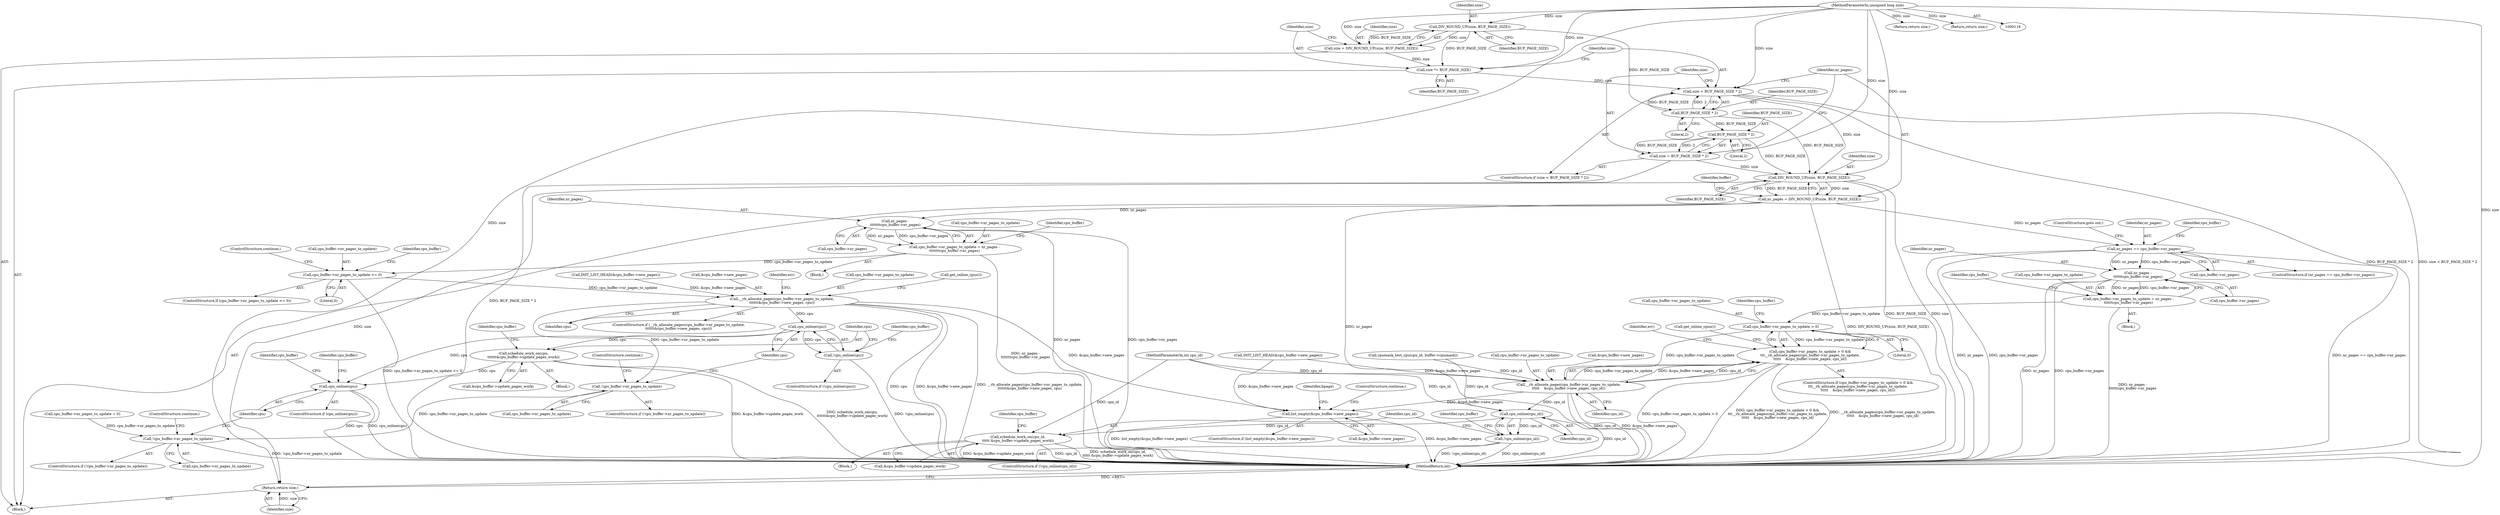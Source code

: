 digraph "1_linux_59643d1535eb220668692a5359de22545af579f6@del" {
"1000167" [label="(Call,DIV_ROUND_UP(size, BUF_PAGE_SIZE))"];
"1000155" [label="(Call,size < BUF_PAGE_SIZE * 2)"];
"1000151" [label="(Call,size *= BUF_PAGE_SIZE)"];
"1000148" [label="(Call,DIV_ROUND_UP(size, BUF_PAGE_SIZE))"];
"1000118" [label="(MethodParameterIn,unsigned long size)"];
"1000146" [label="(Call,size = DIV_ROUND_UP(size, BUF_PAGE_SIZE))"];
"1000157" [label="(Call,BUF_PAGE_SIZE * 2)"];
"1000160" [label="(Call,size = BUF_PAGE_SIZE * 2)"];
"1000162" [label="(Call,BUF_PAGE_SIZE * 2)"];
"1000165" [label="(Call,nr_pages = DIV_ROUND_UP(size, BUF_PAGE_SIZE))"];
"1000201" [label="(Call,nr_pages -\n\t\t\t\t\t\t\tcpu_buffer->nr_pages)"];
"1000197" [label="(Call,cpu_buffer->nr_pages_to_update = nr_pages -\n\t\t\t\t\t\t\tcpu_buffer->nr_pages)"];
"1000207" [label="(Call,cpu_buffer->nr_pages_to_update <= 0)"];
"1000219" [label="(Call,__rb_allocate_pages(cpu_buffer->nr_pages_to_update,\n\t\t\t\t\t\t&cpu_buffer->new_pages, cpu))"];
"1000244" [label="(Call,!cpu_buffer->nr_pages_to_update)"];
"1000278" [label="(Call,!cpu_buffer->nr_pages_to_update)"];
"1000251" [label="(Call,cpu_online(cpu))"];
"1000250" [label="(Call,!cpu_online(cpu))"];
"1000263" [label="(Call,schedule_work_on(cpu,\n\t\t\t\t\t\t&cpu_buffer->update_pages_work))"];
"1000284" [label="(Call,cpu_online(cpu))"];
"1000436" [label="(Call,list_empty(&cpu_buffer->new_pages))"];
"1000315" [label="(Call,nr_pages == cpu_buffer->nr_pages)"];
"1000325" [label="(Call,nr_pages -\n\t\t\t\t\t\tcpu_buffer->nr_pages)"];
"1000321" [label="(Call,cpu_buffer->nr_pages_to_update = nr_pages -\n\t\t\t\t\t\tcpu_buffer->nr_pages)"];
"1000337" [label="(Call,cpu_buffer->nr_pages_to_update > 0)"];
"1000336" [label="(Call,cpu_buffer->nr_pages_to_update > 0 &&\n\t\t\t__rb_allocate_pages(cpu_buffer->nr_pages_to_update,\n\t\t\t\t\t    &cpu_buffer->new_pages, cpu_id))"];
"1000342" [label="(Call,__rb_allocate_pages(cpu_buffer->nr_pages_to_update,\n\t\t\t\t\t    &cpu_buffer->new_pages, cpu_id))"];
"1000360" [label="(Call,cpu_online(cpu_id))"];
"1000359" [label="(Call,!cpu_online(cpu_id))"];
"1000366" [label="(Call,schedule_work_on(cpu_id,\n\t\t\t\t\t &cpu_buffer->update_pages_work))"];
"1000417" [label="(Return,return size;)"];
"1000278" [label="(Call,!cpu_buffer->nr_pages_to_update)"];
"1000323" [label="(Identifier,cpu_buffer)"];
"1000358" [label="(ControlStructure,if (!cpu_online(cpu_id)))"];
"1000367" [label="(Identifier,cpu_id)"];
"1000285" [label="(Identifier,cpu)"];
"1000206" [label="(ControlStructure,if (cpu_buffer->nr_pages_to_update <= 0))"];
"1000344" [label="(Identifier,cpu_buffer)"];
"1000219" [label="(Call,__rb_allocate_pages(cpu_buffer->nr_pages_to_update,\n\t\t\t\t\t\t&cpu_buffer->new_pages, cpu))"];
"1000174" [label="(Identifier,buffer)"];
"1000197" [label="(Call,cpu_buffer->nr_pages_to_update = nr_pages -\n\t\t\t\t\t\t\tcpu_buffer->nr_pages)"];
"1000320" [label="(ControlStructure,goto out;)"];
"1000208" [label="(Call,cpu_buffer->nr_pages_to_update)"];
"1000326" [label="(Identifier,nr_pages)"];
"1000189" [label="(Block,)"];
"1000249" [label="(ControlStructure,if (!cpu_online(cpu)))"];
"1000209" [label="(Identifier,cpu_buffer)"];
"1000436" [label="(Call,list_empty(&cpu_buffer->new_pages))"];
"1000336" [label="(Call,cpu_buffer->nr_pages_to_update > 0 &&\n\t\t\t__rb_allocate_pages(cpu_buffer->nr_pages_to_update,\n\t\t\t\t\t    &cpu_buffer->new_pages, cpu_id))"];
"1000277" [label="(ControlStructure,if (!cpu_buffer->nr_pages_to_update))"];
"1000255" [label="(Identifier,cpu_buffer)"];
"1000333" [label="(Identifier,cpu_buffer)"];
"1000147" [label="(Identifier,size)"];
"1000119" [label="(MethodParameterIn,int cpu_id)"];
"1000317" [label="(Call,cpu_buffer->nr_pages)"];
"1000162" [label="(Call,BUF_PAGE_SIZE * 2)"];
"1000198" [label="(Call,cpu_buffer->nr_pages_to_update)"];
"1000244" [label="(Call,!cpu_buffer->nr_pages_to_update)"];
"1000283" [label="(ControlStructure,if (cpu_online(cpu)))"];
"1000330" [label="(Call,INIT_LIST_HEAD(&cpu_buffer->new_pages))"];
"1000216" [label="(Identifier,cpu_buffer)"];
"1000360" [label="(Call,cpu_online(cpu_id))"];
"1000160" [label="(Call,size = BUF_PAGE_SIZE * 2)"];
"1000282" [label="(ControlStructure,continue;)"];
"1000168" [label="(Identifier,size)"];
"1000314" [label="(ControlStructure,if (nr_pages == cpu_buffer->nr_pages))"];
"1000363" [label="(Identifier,cpu_buffer)"];
"1000435" [label="(ControlStructure,if (list_empty(&cpu_buffer->new_pages)))"];
"1000248" [label="(ControlStructure,continue;)"];
"1000157" [label="(Call,BUF_PAGE_SIZE * 2)"];
"1000230" [label="(Identifier,err)"];
"1000353" [label="(Identifier,err)"];
"1000169" [label="(Identifier,BUF_PAGE_SIZE)"];
"1000301" [label="(Call,cpumask_test_cpu(cpu_id, buffer->cpumask))"];
"1000418" [label="(Identifier,size)"];
"1000271" [label="(Identifier,cpu_buffer)"];
"1000148" [label="(Call,DIV_ROUND_UP(size, BUF_PAGE_SIZE))"];
"1000220" [label="(Call,cpu_buffer->nr_pages_to_update)"];
"1000350" [label="(Identifier,cpu_id)"];
"1000316" [label="(Identifier,nr_pages)"];
"1000251" [label="(Call,cpu_online(cpu))"];
"1000120" [label="(Block,)"];
"1000256" [label="(Call,cpu_buffer->nr_pages_to_update = 0)"];
"1000151" [label="(Call,size *= BUF_PAGE_SIZE)"];
"1000156" [label="(Identifier,size)"];
"1000357" [label="(Call,get_online_cpus())"];
"1000375" [label="(Identifier,cpu_buffer)"];
"1000315" [label="(Call,nr_pages == cpu_buffer->nr_pages)"];
"1000368" [label="(Call,&cpu_buffer->update_pages_work)"];
"1000149" [label="(Identifier,size)"];
"1000446" [label="(Identifier,bpage)"];
"1000167" [label="(Call,DIV_ROUND_UP(size, BUF_PAGE_SIZE))"];
"1000341" [label="(Literal,0)"];
"1000359" [label="(Call,!cpu_online(cpu_id))"];
"1000211" [label="(Literal,0)"];
"1000150" [label="(Identifier,BUF_PAGE_SIZE)"];
"1000144" [label="(Return,return size;)"];
"1000325" [label="(Call,nr_pages -\n\t\t\t\t\t\tcpu_buffer->nr_pages)"];
"1000227" [label="(Identifier,cpu)"];
"1000131" [label="(Return,return size;)"];
"1000361" [label="(Identifier,cpu_id)"];
"1000234" [label="(Call,get_online_cpus())"];
"1000213" [label="(Call,INIT_LIST_HEAD(&cpu_buffer->new_pages))"];
"1000223" [label="(Call,&cpu_buffer->new_pages)"];
"1000366" [label="(Call,schedule_work_on(cpu_id,\n\t\t\t\t\t &cpu_buffer->update_pages_work))"];
"1000417" [label="(Return,return size;)"];
"1000207" [label="(Call,cpu_buffer->nr_pages_to_update <= 0)"];
"1000166" [label="(Identifier,nr_pages)"];
"1000365" [label="(Block,)"];
"1000265" [label="(Call,&cpu_buffer->update_pages_work)"];
"1000252" [label="(Identifier,cpu)"];
"1000212" [label="(ControlStructure,continue;)"];
"1000153" [label="(Identifier,BUF_PAGE_SIZE)"];
"1000337" [label="(Call,cpu_buffer->nr_pages_to_update > 0)"];
"1000335" [label="(ControlStructure,if (cpu_buffer->nr_pages_to_update > 0 &&\n\t\t\t__rb_allocate_pages(cpu_buffer->nr_pages_to_update,\n\t\t\t\t\t    &cpu_buffer->new_pages, cpu_id)))"];
"1000165" [label="(Call,nr_pages = DIV_ROUND_UP(size, BUF_PAGE_SIZE))"];
"1000155" [label="(Call,size < BUF_PAGE_SIZE * 2)"];
"1000218" [label="(ControlStructure,if (__rb_allocate_pages(cpu_buffer->nr_pages_to_update,\n\t\t\t\t\t\t&cpu_buffer->new_pages, cpu)))"];
"1000118" [label="(MethodParameterIn,unsigned long size)"];
"1000154" [label="(ControlStructure,if (size < BUF_PAGE_SIZE * 2))"];
"1000203" [label="(Call,cpu_buffer->nr_pages)"];
"1000284" [label="(Call,cpu_online(cpu))"];
"1000441" [label="(ControlStructure,continue;)"];
"1000250" [label="(Call,!cpu_online(cpu))"];
"1000264" [label="(Identifier,cpu)"];
"1000342" [label="(Call,__rb_allocate_pages(cpu_buffer->nr_pages_to_update,\n\t\t\t\t\t    &cpu_buffer->new_pages, cpu_id))"];
"1000293" [label="(Identifier,cpu_buffer)"];
"1000437" [label="(Call,&cpu_buffer->new_pages)"];
"1000457" [label="(MethodReturn,int)"];
"1000289" [label="(Identifier,cpu_buffer)"];
"1000161" [label="(Identifier,size)"];
"1000158" [label="(Identifier,BUF_PAGE_SIZE)"];
"1000202" [label="(Identifier,nr_pages)"];
"1000152" [label="(Identifier,size)"];
"1000262" [label="(Block,)"];
"1000298" [label="(Block,)"];
"1000338" [label="(Call,cpu_buffer->nr_pages_to_update)"];
"1000164" [label="(Literal,2)"];
"1000159" [label="(Literal,2)"];
"1000146" [label="(Call,size = DIV_ROUND_UP(size, BUF_PAGE_SIZE))"];
"1000263" [label="(Call,schedule_work_on(cpu,\n\t\t\t\t\t\t&cpu_buffer->update_pages_work))"];
"1000322" [label="(Call,cpu_buffer->nr_pages_to_update)"];
"1000321" [label="(Call,cpu_buffer->nr_pages_to_update = nr_pages -\n\t\t\t\t\t\tcpu_buffer->nr_pages)"];
"1000327" [label="(Call,cpu_buffer->nr_pages)"];
"1000201" [label="(Call,nr_pages -\n\t\t\t\t\t\t\tcpu_buffer->nr_pages)"];
"1000163" [label="(Identifier,BUF_PAGE_SIZE)"];
"1000279" [label="(Call,cpu_buffer->nr_pages_to_update)"];
"1000343" [label="(Call,cpu_buffer->nr_pages_to_update)"];
"1000245" [label="(Call,cpu_buffer->nr_pages_to_update)"];
"1000243" [label="(ControlStructure,if (!cpu_buffer->nr_pages_to_update))"];
"1000346" [label="(Call,&cpu_buffer->new_pages)"];
"1000167" -> "1000165"  [label="AST: "];
"1000167" -> "1000169"  [label="CFG: "];
"1000168" -> "1000167"  [label="AST: "];
"1000169" -> "1000167"  [label="AST: "];
"1000165" -> "1000167"  [label="CFG: "];
"1000167" -> "1000457"  [label="DDG: BUF_PAGE_SIZE"];
"1000167" -> "1000457"  [label="DDG: size"];
"1000167" -> "1000165"  [label="DDG: size"];
"1000167" -> "1000165"  [label="DDG: BUF_PAGE_SIZE"];
"1000155" -> "1000167"  [label="DDG: size"];
"1000160" -> "1000167"  [label="DDG: size"];
"1000118" -> "1000167"  [label="DDG: size"];
"1000157" -> "1000167"  [label="DDG: BUF_PAGE_SIZE"];
"1000162" -> "1000167"  [label="DDG: BUF_PAGE_SIZE"];
"1000167" -> "1000417"  [label="DDG: size"];
"1000155" -> "1000154"  [label="AST: "];
"1000155" -> "1000157"  [label="CFG: "];
"1000156" -> "1000155"  [label="AST: "];
"1000157" -> "1000155"  [label="AST: "];
"1000161" -> "1000155"  [label="CFG: "];
"1000166" -> "1000155"  [label="CFG: "];
"1000155" -> "1000457"  [label="DDG: BUF_PAGE_SIZE * 2"];
"1000155" -> "1000457"  [label="DDG: size < BUF_PAGE_SIZE * 2"];
"1000151" -> "1000155"  [label="DDG: size"];
"1000118" -> "1000155"  [label="DDG: size"];
"1000157" -> "1000155"  [label="DDG: BUF_PAGE_SIZE"];
"1000157" -> "1000155"  [label="DDG: 2"];
"1000151" -> "1000120"  [label="AST: "];
"1000151" -> "1000153"  [label="CFG: "];
"1000152" -> "1000151"  [label="AST: "];
"1000153" -> "1000151"  [label="AST: "];
"1000156" -> "1000151"  [label="CFG: "];
"1000148" -> "1000151"  [label="DDG: BUF_PAGE_SIZE"];
"1000146" -> "1000151"  [label="DDG: size"];
"1000118" -> "1000151"  [label="DDG: size"];
"1000148" -> "1000146"  [label="AST: "];
"1000148" -> "1000150"  [label="CFG: "];
"1000149" -> "1000148"  [label="AST: "];
"1000150" -> "1000148"  [label="AST: "];
"1000146" -> "1000148"  [label="CFG: "];
"1000148" -> "1000146"  [label="DDG: size"];
"1000148" -> "1000146"  [label="DDG: BUF_PAGE_SIZE"];
"1000118" -> "1000148"  [label="DDG: size"];
"1000148" -> "1000157"  [label="DDG: BUF_PAGE_SIZE"];
"1000118" -> "1000116"  [label="AST: "];
"1000118" -> "1000457"  [label="DDG: size"];
"1000118" -> "1000131"  [label="DDG: size"];
"1000118" -> "1000144"  [label="DDG: size"];
"1000118" -> "1000146"  [label="DDG: size"];
"1000118" -> "1000160"  [label="DDG: size"];
"1000118" -> "1000417"  [label="DDG: size"];
"1000146" -> "1000120"  [label="AST: "];
"1000147" -> "1000146"  [label="AST: "];
"1000152" -> "1000146"  [label="CFG: "];
"1000157" -> "1000159"  [label="CFG: "];
"1000158" -> "1000157"  [label="AST: "];
"1000159" -> "1000157"  [label="AST: "];
"1000157" -> "1000162"  [label="DDG: BUF_PAGE_SIZE"];
"1000160" -> "1000154"  [label="AST: "];
"1000160" -> "1000162"  [label="CFG: "];
"1000161" -> "1000160"  [label="AST: "];
"1000162" -> "1000160"  [label="AST: "];
"1000166" -> "1000160"  [label="CFG: "];
"1000160" -> "1000457"  [label="DDG: BUF_PAGE_SIZE * 2"];
"1000162" -> "1000160"  [label="DDG: BUF_PAGE_SIZE"];
"1000162" -> "1000160"  [label="DDG: 2"];
"1000162" -> "1000164"  [label="CFG: "];
"1000163" -> "1000162"  [label="AST: "];
"1000164" -> "1000162"  [label="AST: "];
"1000165" -> "1000120"  [label="AST: "];
"1000166" -> "1000165"  [label="AST: "];
"1000174" -> "1000165"  [label="CFG: "];
"1000165" -> "1000457"  [label="DDG: nr_pages"];
"1000165" -> "1000457"  [label="DDG: DIV_ROUND_UP(size, BUF_PAGE_SIZE)"];
"1000165" -> "1000201"  [label="DDG: nr_pages"];
"1000165" -> "1000315"  [label="DDG: nr_pages"];
"1000201" -> "1000197"  [label="AST: "];
"1000201" -> "1000203"  [label="CFG: "];
"1000202" -> "1000201"  [label="AST: "];
"1000203" -> "1000201"  [label="AST: "];
"1000197" -> "1000201"  [label="CFG: "];
"1000201" -> "1000457"  [label="DDG: cpu_buffer->nr_pages"];
"1000201" -> "1000457"  [label="DDG: nr_pages"];
"1000201" -> "1000197"  [label="DDG: nr_pages"];
"1000201" -> "1000197"  [label="DDG: cpu_buffer->nr_pages"];
"1000197" -> "1000189"  [label="AST: "];
"1000198" -> "1000197"  [label="AST: "];
"1000209" -> "1000197"  [label="CFG: "];
"1000197" -> "1000457"  [label="DDG: nr_pages -\n\t\t\t\t\t\t\tcpu_buffer->nr_pages"];
"1000197" -> "1000207"  [label="DDG: cpu_buffer->nr_pages_to_update"];
"1000207" -> "1000206"  [label="AST: "];
"1000207" -> "1000211"  [label="CFG: "];
"1000208" -> "1000207"  [label="AST: "];
"1000211" -> "1000207"  [label="AST: "];
"1000212" -> "1000207"  [label="CFG: "];
"1000216" -> "1000207"  [label="CFG: "];
"1000207" -> "1000457"  [label="DDG: cpu_buffer->nr_pages_to_update <= 0"];
"1000207" -> "1000219"  [label="DDG: cpu_buffer->nr_pages_to_update"];
"1000219" -> "1000218"  [label="AST: "];
"1000219" -> "1000227"  [label="CFG: "];
"1000220" -> "1000219"  [label="AST: "];
"1000223" -> "1000219"  [label="AST: "];
"1000227" -> "1000219"  [label="AST: "];
"1000230" -> "1000219"  [label="CFG: "];
"1000234" -> "1000219"  [label="CFG: "];
"1000219" -> "1000457"  [label="DDG: cpu"];
"1000219" -> "1000457"  [label="DDG: &cpu_buffer->new_pages"];
"1000219" -> "1000457"  [label="DDG: __rb_allocate_pages(cpu_buffer->nr_pages_to_update,\n\t\t\t\t\t\t&cpu_buffer->new_pages, cpu)"];
"1000213" -> "1000219"  [label="DDG: &cpu_buffer->new_pages"];
"1000219" -> "1000244"  [label="DDG: cpu_buffer->nr_pages_to_update"];
"1000219" -> "1000251"  [label="DDG: cpu"];
"1000219" -> "1000436"  [label="DDG: &cpu_buffer->new_pages"];
"1000244" -> "1000243"  [label="AST: "];
"1000244" -> "1000245"  [label="CFG: "];
"1000245" -> "1000244"  [label="AST: "];
"1000248" -> "1000244"  [label="CFG: "];
"1000252" -> "1000244"  [label="CFG: "];
"1000244" -> "1000278"  [label="DDG: cpu_buffer->nr_pages_to_update"];
"1000278" -> "1000277"  [label="AST: "];
"1000278" -> "1000279"  [label="CFG: "];
"1000279" -> "1000278"  [label="AST: "];
"1000282" -> "1000278"  [label="CFG: "];
"1000285" -> "1000278"  [label="CFG: "];
"1000278" -> "1000457"  [label="DDG: !cpu_buffer->nr_pages_to_update"];
"1000256" -> "1000278"  [label="DDG: cpu_buffer->nr_pages_to_update"];
"1000251" -> "1000250"  [label="AST: "];
"1000251" -> "1000252"  [label="CFG: "];
"1000252" -> "1000251"  [label="AST: "];
"1000250" -> "1000251"  [label="CFG: "];
"1000251" -> "1000250"  [label="DDG: cpu"];
"1000251" -> "1000263"  [label="DDG: cpu"];
"1000251" -> "1000284"  [label="DDG: cpu"];
"1000250" -> "1000249"  [label="AST: "];
"1000255" -> "1000250"  [label="CFG: "];
"1000264" -> "1000250"  [label="CFG: "];
"1000250" -> "1000457"  [label="DDG: !cpu_online(cpu)"];
"1000263" -> "1000262"  [label="AST: "];
"1000263" -> "1000265"  [label="CFG: "];
"1000264" -> "1000263"  [label="AST: "];
"1000265" -> "1000263"  [label="AST: "];
"1000271" -> "1000263"  [label="CFG: "];
"1000263" -> "1000457"  [label="DDG: &cpu_buffer->update_pages_work"];
"1000263" -> "1000457"  [label="DDG: schedule_work_on(cpu,\n\t\t\t\t\t\t&cpu_buffer->update_pages_work)"];
"1000263" -> "1000284"  [label="DDG: cpu"];
"1000284" -> "1000283"  [label="AST: "];
"1000284" -> "1000285"  [label="CFG: "];
"1000285" -> "1000284"  [label="AST: "];
"1000289" -> "1000284"  [label="CFG: "];
"1000293" -> "1000284"  [label="CFG: "];
"1000284" -> "1000457"  [label="DDG: cpu"];
"1000284" -> "1000457"  [label="DDG: cpu_online(cpu)"];
"1000436" -> "1000435"  [label="AST: "];
"1000436" -> "1000437"  [label="CFG: "];
"1000437" -> "1000436"  [label="AST: "];
"1000441" -> "1000436"  [label="CFG: "];
"1000446" -> "1000436"  [label="CFG: "];
"1000436" -> "1000457"  [label="DDG: list_empty(&cpu_buffer->new_pages)"];
"1000436" -> "1000457"  [label="DDG: &cpu_buffer->new_pages"];
"1000330" -> "1000436"  [label="DDG: &cpu_buffer->new_pages"];
"1000342" -> "1000436"  [label="DDG: &cpu_buffer->new_pages"];
"1000315" -> "1000314"  [label="AST: "];
"1000315" -> "1000317"  [label="CFG: "];
"1000316" -> "1000315"  [label="AST: "];
"1000317" -> "1000315"  [label="AST: "];
"1000320" -> "1000315"  [label="CFG: "];
"1000323" -> "1000315"  [label="CFG: "];
"1000315" -> "1000457"  [label="DDG: nr_pages == cpu_buffer->nr_pages"];
"1000315" -> "1000457"  [label="DDG: nr_pages"];
"1000315" -> "1000457"  [label="DDG: cpu_buffer->nr_pages"];
"1000315" -> "1000325"  [label="DDG: nr_pages"];
"1000315" -> "1000325"  [label="DDG: cpu_buffer->nr_pages"];
"1000325" -> "1000321"  [label="AST: "];
"1000325" -> "1000327"  [label="CFG: "];
"1000326" -> "1000325"  [label="AST: "];
"1000327" -> "1000325"  [label="AST: "];
"1000321" -> "1000325"  [label="CFG: "];
"1000325" -> "1000457"  [label="DDG: nr_pages"];
"1000325" -> "1000457"  [label="DDG: cpu_buffer->nr_pages"];
"1000325" -> "1000321"  [label="DDG: nr_pages"];
"1000325" -> "1000321"  [label="DDG: cpu_buffer->nr_pages"];
"1000321" -> "1000298"  [label="AST: "];
"1000322" -> "1000321"  [label="AST: "];
"1000333" -> "1000321"  [label="CFG: "];
"1000321" -> "1000457"  [label="DDG: nr_pages -\n\t\t\t\t\t\tcpu_buffer->nr_pages"];
"1000321" -> "1000337"  [label="DDG: cpu_buffer->nr_pages_to_update"];
"1000337" -> "1000336"  [label="AST: "];
"1000337" -> "1000341"  [label="CFG: "];
"1000338" -> "1000337"  [label="AST: "];
"1000341" -> "1000337"  [label="AST: "];
"1000344" -> "1000337"  [label="CFG: "];
"1000336" -> "1000337"  [label="CFG: "];
"1000337" -> "1000336"  [label="DDG: cpu_buffer->nr_pages_to_update"];
"1000337" -> "1000336"  [label="DDG: 0"];
"1000337" -> "1000342"  [label="DDG: cpu_buffer->nr_pages_to_update"];
"1000336" -> "1000335"  [label="AST: "];
"1000336" -> "1000342"  [label="CFG: "];
"1000342" -> "1000336"  [label="AST: "];
"1000353" -> "1000336"  [label="CFG: "];
"1000357" -> "1000336"  [label="CFG: "];
"1000336" -> "1000457"  [label="DDG: cpu_buffer->nr_pages_to_update > 0 &&\n\t\t\t__rb_allocate_pages(cpu_buffer->nr_pages_to_update,\n\t\t\t\t\t    &cpu_buffer->new_pages, cpu_id)"];
"1000336" -> "1000457"  [label="DDG: __rb_allocate_pages(cpu_buffer->nr_pages_to_update,\n\t\t\t\t\t    &cpu_buffer->new_pages, cpu_id)"];
"1000336" -> "1000457"  [label="DDG: cpu_buffer->nr_pages_to_update > 0"];
"1000342" -> "1000336"  [label="DDG: cpu_buffer->nr_pages_to_update"];
"1000342" -> "1000336"  [label="DDG: &cpu_buffer->new_pages"];
"1000342" -> "1000336"  [label="DDG: cpu_id"];
"1000342" -> "1000350"  [label="CFG: "];
"1000343" -> "1000342"  [label="AST: "];
"1000346" -> "1000342"  [label="AST: "];
"1000350" -> "1000342"  [label="AST: "];
"1000342" -> "1000457"  [label="DDG: cpu_id"];
"1000342" -> "1000457"  [label="DDG: &cpu_buffer->new_pages"];
"1000330" -> "1000342"  [label="DDG: &cpu_buffer->new_pages"];
"1000301" -> "1000342"  [label="DDG: cpu_id"];
"1000119" -> "1000342"  [label="DDG: cpu_id"];
"1000342" -> "1000360"  [label="DDG: cpu_id"];
"1000360" -> "1000359"  [label="AST: "];
"1000360" -> "1000361"  [label="CFG: "];
"1000361" -> "1000360"  [label="AST: "];
"1000359" -> "1000360"  [label="CFG: "];
"1000360" -> "1000457"  [label="DDG: cpu_id"];
"1000360" -> "1000359"  [label="DDG: cpu_id"];
"1000301" -> "1000360"  [label="DDG: cpu_id"];
"1000119" -> "1000360"  [label="DDG: cpu_id"];
"1000360" -> "1000366"  [label="DDG: cpu_id"];
"1000359" -> "1000358"  [label="AST: "];
"1000363" -> "1000359"  [label="CFG: "];
"1000367" -> "1000359"  [label="CFG: "];
"1000359" -> "1000457"  [label="DDG: cpu_online(cpu_id)"];
"1000359" -> "1000457"  [label="DDG: !cpu_online(cpu_id)"];
"1000366" -> "1000365"  [label="AST: "];
"1000366" -> "1000368"  [label="CFG: "];
"1000367" -> "1000366"  [label="AST: "];
"1000368" -> "1000366"  [label="AST: "];
"1000375" -> "1000366"  [label="CFG: "];
"1000366" -> "1000457"  [label="DDG: &cpu_buffer->update_pages_work"];
"1000366" -> "1000457"  [label="DDG: cpu_id"];
"1000366" -> "1000457"  [label="DDG: schedule_work_on(cpu_id,\n\t\t\t\t\t &cpu_buffer->update_pages_work)"];
"1000119" -> "1000366"  [label="DDG: cpu_id"];
"1000417" -> "1000120"  [label="AST: "];
"1000417" -> "1000418"  [label="CFG: "];
"1000418" -> "1000417"  [label="AST: "];
"1000457" -> "1000417"  [label="CFG: "];
"1000417" -> "1000457"  [label="DDG: <RET>"];
"1000418" -> "1000417"  [label="DDG: size"];
}
